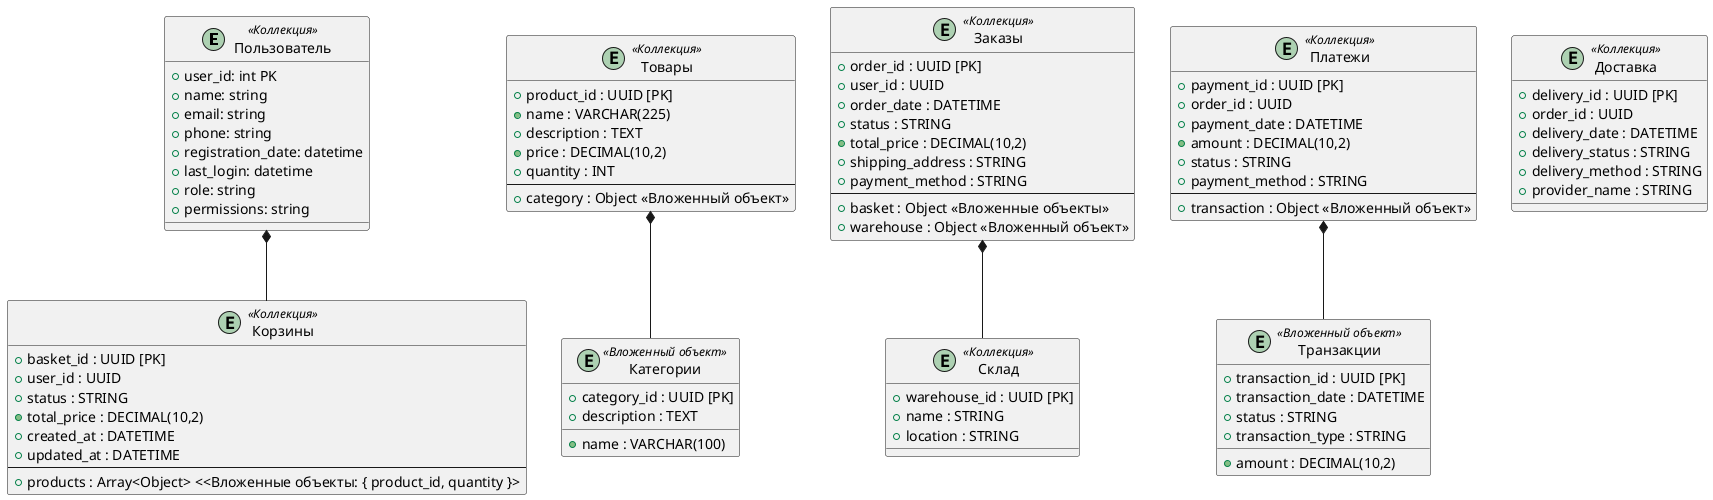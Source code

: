 @startuml
entity "Пользователь" as Users <<Коллекция>> {
  + user_id: int PK
  + name: string
  + email: string
  + phone: string
  + registration_date: datetime
  + last_login: datetime
  + role: string  
  + permissions: string 
}

entity "Товары" as Products <<Коллекция>> {
    + product_id : UUID [PK]
    + name : VARCHAR(225)
    + description : TEXT
    + price : DECIMAL(10,2)
    + quantity : INT
    --
    + category : Object <<Вложенный объект>> 
}

entity "Категории" as Categories <<Вложенный объект>> {
    + category_id : UUID [PK]
    + name : VARCHAR(100)
    + description : TEXT
}

entity "Корзины" as Baskets <<Коллекция>> {
    + basket_id : UUID [PK]
    + user_id : UUID
    + status : STRING
    + total_price : DECIMAL(10,2)
    + created_at : DATETIME
    + updated_at : DATETIME
    --
    + products : Array<Object> <<Вложенные объекты: { product_id, quantity }>
}

entity "Заказы" as Orders <<Коллекция>> {
    + order_id : UUID [PK]
    + user_id : UUID
    + order_date : DATETIME
    + status : STRING
    + total_price : DECIMAL(10,2)
    + shipping_address : STRING
    + payment_method : STRING
    --
    + basket : Object <<Вложенные объекты>>
    + warehouse : Object <<Вложенный объект>>
}

entity "Платежи" as Payments <<Коллекция>> {
    + payment_id : UUID [PK]
    + order_id : UUID
    + payment_date : DATETIME
    + amount : DECIMAL(10,2)
    + status : STRING
    + payment_method : STRING
    --
    + transaction : Object <<Вложенный объект>>
}

entity "Транзакции" as Transactions <<Вложенный объект>> {
    + transaction_id : UUID [PK]
    + transaction_date : DATETIME
    + amount : DECIMAL(10,2)
    + status : STRING
    + transaction_type : STRING
}

entity "Доставка" as Delivery <<Коллекция>> {
    + delivery_id : UUID [PK]
    + order_id : UUID
    + delivery_date : DATETIME
    + delivery_status : STRING
    + delivery_method : STRING
    + provider_name : STRING
}

entity "Склад" as Warehouse <<Коллекция>> {
    + warehouse_id : UUID [PK]
    + name : STRING
    + location : STRING
}

Products *-- Categories 
Payments *-- Transactions  
Orders *-- Warehouse 
Users *-- Baskets 

@enduml